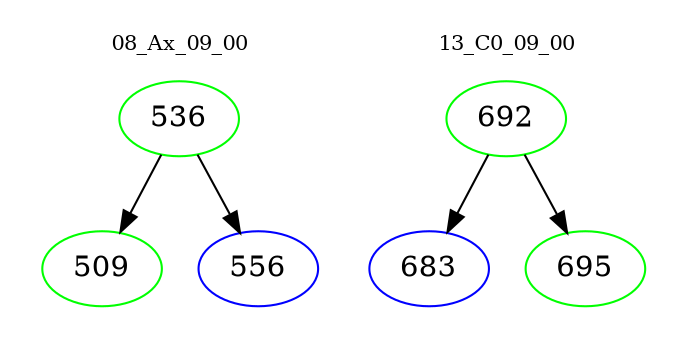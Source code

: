 digraph{
subgraph cluster_0 {
color = white
label = "08_Ax_09_00";
fontsize=10;
T0_536 [label="536", color="green"]
T0_536 -> T0_509 [color="black"]
T0_509 [label="509", color="green"]
T0_536 -> T0_556 [color="black"]
T0_556 [label="556", color="blue"]
}
subgraph cluster_1 {
color = white
label = "13_C0_09_00";
fontsize=10;
T1_692 [label="692", color="green"]
T1_692 -> T1_683 [color="black"]
T1_683 [label="683", color="blue"]
T1_692 -> T1_695 [color="black"]
T1_695 [label="695", color="green"]
}
}

